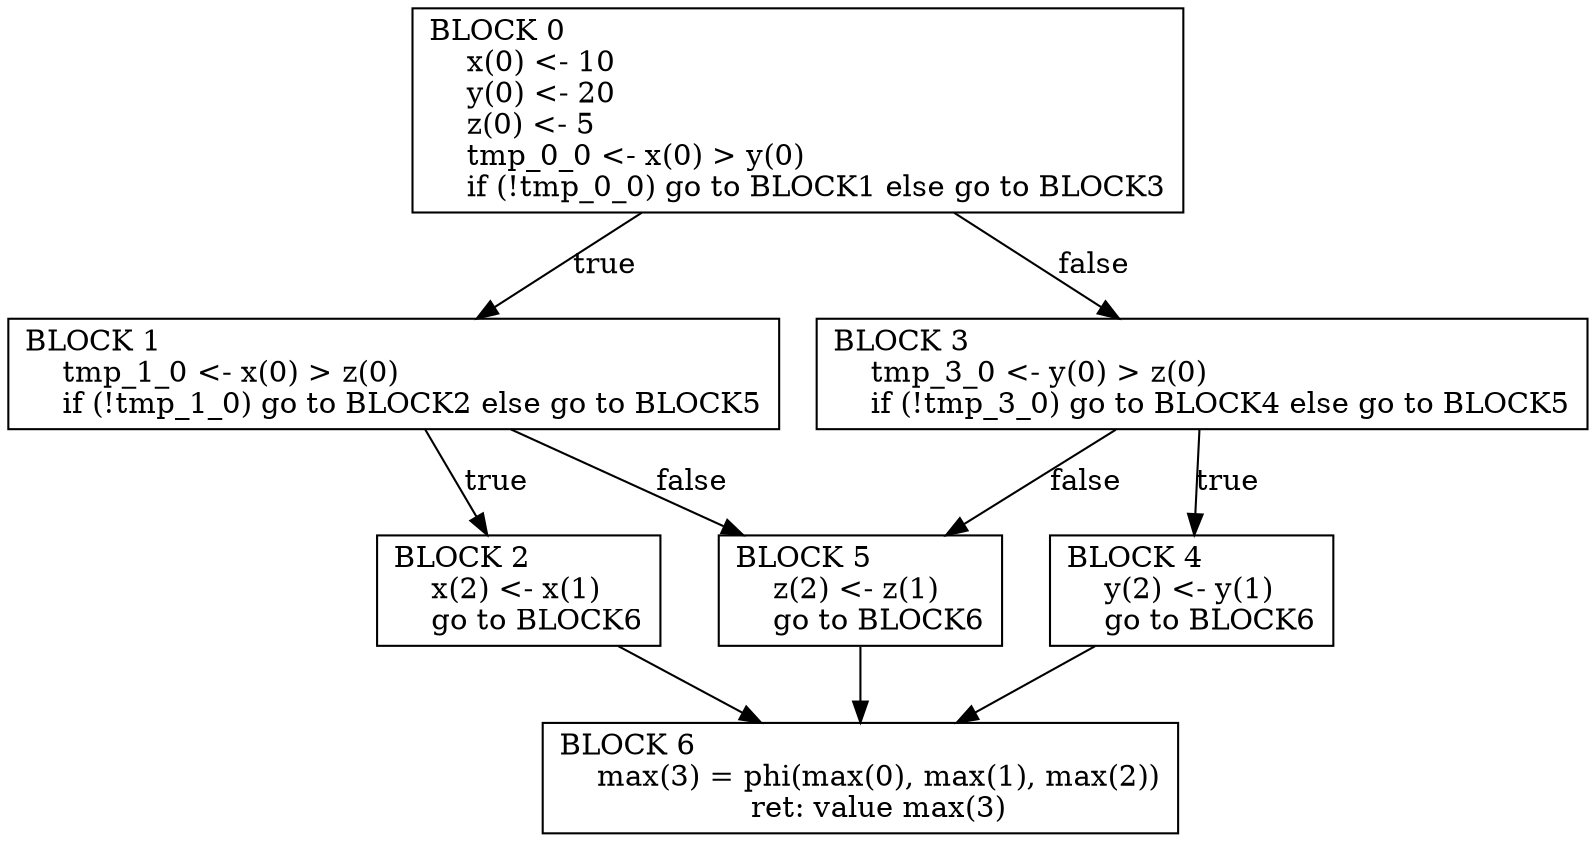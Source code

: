 digraph G{
node [shape=box nojustify=false]
0 [label="BLOCK 0\l    x(0) <- 10\l    y(0) <- 20\l    z(0) <- 5\l    tmp_0_0 <- x(0) > y(0)\l    if (!tmp_0_0) go to BLOCK1 else go to BLOCK3"]
0 -> 1 [label=true]
0 -> 3 [label=false]
1 [label="BLOCK 1\l    tmp_1_0 <- x(0) > z(0)\l    if (!tmp_1_0) go to BLOCK2 else go to BLOCK5"]
1 -> 2 [label=true]
1 -> 5 [label=false]
2 [label="BLOCK 2\l    x(2) <- x(1)\l    go to BLOCK6"]
2 -> 6
3 [label="BLOCK 3\l    tmp_3_0 <- y(0) > z(0)\l    if (!tmp_3_0) go to BLOCK4 else go to BLOCK5"]
3 -> 4 [label=true]
3 -> 5 [label=false]
4 [label="BLOCK 4\l    y(2) <- y(1)\l    go to BLOCK6"]
4 -> 6
5 [label="BLOCK 5\l    z(2) <- z(1)\l    go to BLOCK6"]
5 -> 6
6 [label="BLOCK 6\l    max(3) = phi(max(0), max(1), max(2))\l    ret: value max(3)"]
}
